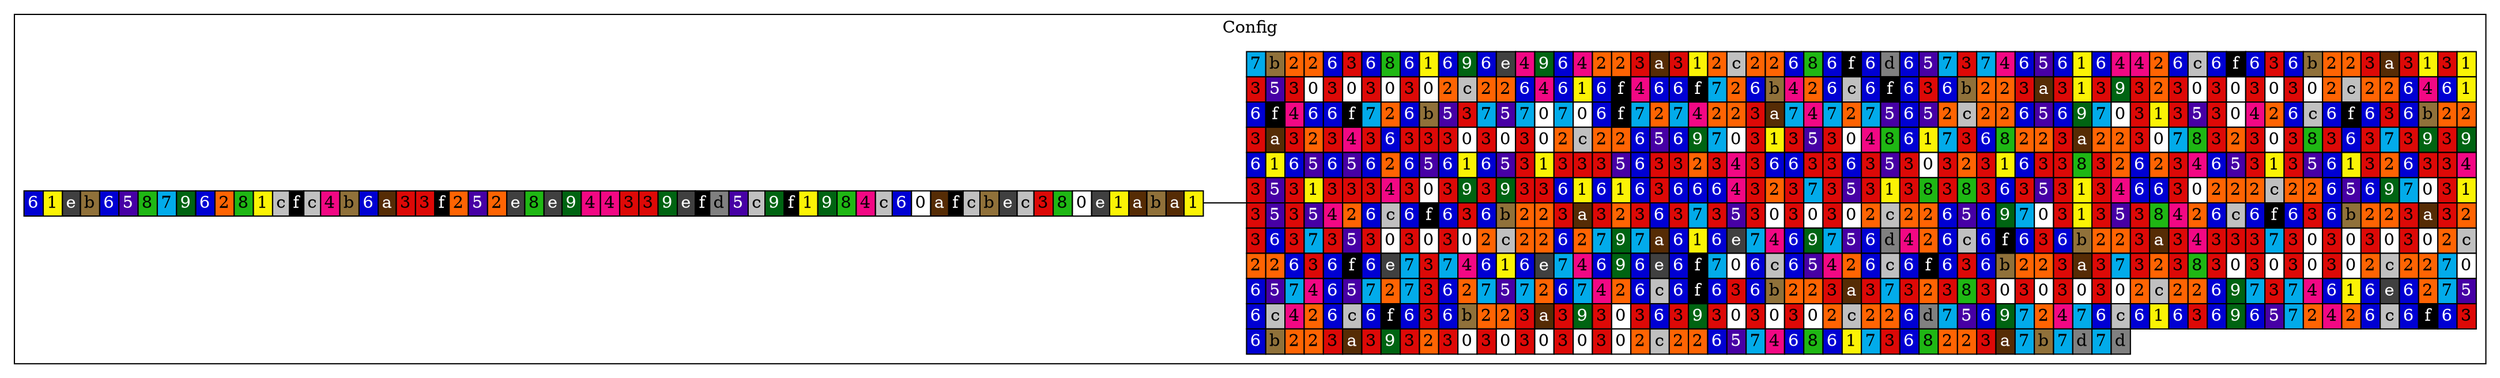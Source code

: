 digraph trie {
		rankdir=LR;
		node [shape=none margin=0 width=0 height=0]
		edge [dir = none headport=w tailport=e]
	subgraph cluster_0 {
			label = "Config";
			color = black;

	k_9 [label=<
	<table border="0" color="#000000" cellborder="1" cellspacing="0">
	<tr>		<td bgcolor="#0000D3"><font color="#FFFFFF">6</font></td>
				<td bgcolor="#FBF305"><font color="#000000">1</font></td>
				<td bgcolor="#404040"><font color="#FFFFFF">e</font></td>
				<td bgcolor="#90713A"><font color="#000000">b</font></td>
				<td bgcolor="#0000D3"><font color="#FFFFFF">6</font></td>
				<td bgcolor="#4700A5"><font color="#FFFFFF">5</font></td>
				<td bgcolor="#1FB714"><font color="#000000">8</font></td>
				<td bgcolor="#02ABEA"><font color="#000000">7</font></td>
				<td bgcolor="#006412"><font color="#FFFFFF">9</font></td>
				<td bgcolor="#0000D3"><font color="#FFFFFF">6</font></td>
				<td bgcolor="#FF6403"><font color="#000000">2</font></td>
				<td bgcolor="#1FB714"><font color="#000000">8</font></td>
				<td bgcolor="#FBF305"><font color="#000000">1</font></td>
				<td bgcolor="#C0C0C0"><font color="#000000">c</font></td>
				<td bgcolor="#000000"><font color="#FFFFFF">f</font></td>
				<td bgcolor="#C0C0C0"><font color="#000000">c</font></td>
				<td bgcolor="#F20884"><font color="#000000">4</font></td>
				<td bgcolor="#90713A"><font color="#000000">b</font></td>
				<td bgcolor="#0000D3"><font color="#FFFFFF">6</font></td>
				<td bgcolor="#562C05"><font color="#FFFFFF">a</font></td>
				<td bgcolor="#DD0907"><font color="#000000">3</font></td>
				<td bgcolor="#DD0907"><font color="#000000">3</font></td>
				<td bgcolor="#000000"><font color="#FFFFFF">f</font></td>
				<td bgcolor="#FF6403"><font color="#000000">2</font></td>
				<td bgcolor="#4700A5"><font color="#FFFFFF">5</font></td>
				<td bgcolor="#FF6403"><font color="#000000">2</font></td>
				<td bgcolor="#404040"><font color="#FFFFFF">e</font></td>
				<td bgcolor="#1FB714"><font color="#000000">8</font></td>
				<td bgcolor="#404040"><font color="#FFFFFF">e</font></td>
				<td bgcolor="#006412"><font color="#FFFFFF">9</font></td>
				<td bgcolor="#F20884"><font color="#000000">4</font></td>
				<td bgcolor="#F20884"><font color="#000000">4</font></td>
				<td bgcolor="#DD0907"><font color="#000000">3</font></td>
				<td bgcolor="#DD0907"><font color="#000000">3</font></td>
				<td bgcolor="#006412"><font color="#FFFFFF">9</font></td>
				<td bgcolor="#404040"><font color="#FFFFFF">e</font></td>
				<td bgcolor="#000000"><font color="#FFFFFF">f</font></td>
				<td bgcolor="#808080"><font color="#000000">d</font></td>
				<td bgcolor="#4700A5"><font color="#FFFFFF">5</font></td>
				<td bgcolor="#C0C0C0"><font color="#000000">c</font></td>
				<td bgcolor="#006412"><font color="#FFFFFF">9</font></td>
				<td bgcolor="#000000"><font color="#FFFFFF">f</font></td>
				<td bgcolor="#FBF305"><font color="#000000">1</font></td>
				<td bgcolor="#006412"><font color="#FFFFFF">9</font></td>
				<td bgcolor="#1FB714"><font color="#000000">8</font></td>
				<td bgcolor="#F20884"><font color="#000000">4</font></td>
				<td bgcolor="#C0C0C0"><font color="#000000">c</font></td>
				<td bgcolor="#0000D3"><font color="#FFFFFF">6</font></td>
				<td bgcolor="#FFFFFF"><font color="#000000">0</font></td>
				<td bgcolor="#562C05"><font color="#FFFFFF">a</font></td>
				<td bgcolor="#000000"><font color="#FFFFFF">f</font></td>
				<td bgcolor="#C0C0C0"><font color="#000000">c</font></td>
				<td bgcolor="#90713A"><font color="#000000">b</font></td>
				<td bgcolor="#404040"><font color="#FFFFFF">e</font></td>
				<td bgcolor="#C0C0C0"><font color="#000000">c</font></td>
				<td bgcolor="#DD0907"><font color="#000000">3</font></td>
				<td bgcolor="#1FB714"><font color="#000000">8</font></td>
				<td bgcolor="#FFFFFF"><font color="#000000">0</font></td>
				<td bgcolor="#404040"><font color="#FFFFFF">e</font></td>
				<td bgcolor="#FBF305"><font color="#000000">1</font></td>
				<td bgcolor="#562C05"><font color="#FFFFFF">a</font></td>
				<td bgcolor="#90713A"><font color="#000000">b</font></td>
				<td bgcolor="#562C05"><font color="#FFFFFF">a</font></td>
				<td bgcolor="#FBF305"><font color="#000000">1</font></td>
		
	</tr></table>
	>];
	
	v_9 [label=<
	<table border="0" color="#000000" cellborder="1" cellspacing="0">
			<tr>		<td bgcolor="#02ABEA"><font color="#000000">7</font></td>
						<td bgcolor="#90713A"><font color="#000000">b</font></td>
						<td bgcolor="#FF6403"><font color="#000000">2</font></td>
						<td bgcolor="#FF6403"><font color="#000000">2</font></td>
						<td bgcolor="#0000D3"><font color="#FFFFFF">6</font></td>
						<td bgcolor="#DD0907"><font color="#000000">3</font></td>
						<td bgcolor="#0000D3"><font color="#FFFFFF">6</font></td>
						<td bgcolor="#1FB714"><font color="#000000">8</font></td>
						<td bgcolor="#0000D3"><font color="#FFFFFF">6</font></td>
						<td bgcolor="#FBF305"><font color="#000000">1</font></td>
						<td bgcolor="#0000D3"><font color="#FFFFFF">6</font></td>
						<td bgcolor="#006412"><font color="#FFFFFF">9</font></td>
						<td bgcolor="#0000D3"><font color="#FFFFFF">6</font></td>
						<td bgcolor="#404040"><font color="#FFFFFF">e</font></td>
						<td bgcolor="#F20884"><font color="#000000">4</font></td>
						<td bgcolor="#006412"><font color="#FFFFFF">9</font></td>
						<td bgcolor="#0000D3"><font color="#FFFFFF">6</font></td>
						<td bgcolor="#F20884"><font color="#000000">4</font></td>
						<td bgcolor="#FF6403"><font color="#000000">2</font></td>
						<td bgcolor="#FF6403"><font color="#000000">2</font></td>
						<td bgcolor="#DD0907"><font color="#000000">3</font></td>
						<td bgcolor="#562C05"><font color="#FFFFFF">a</font></td>
						<td bgcolor="#DD0907"><font color="#000000">3</font></td>
						<td bgcolor="#FBF305"><font color="#000000">1</font></td>
						<td bgcolor="#FF6403"><font color="#000000">2</font></td>
						<td bgcolor="#C0C0C0"><font color="#000000">c</font></td>
						<td bgcolor="#FF6403"><font color="#000000">2</font></td>
						<td bgcolor="#FF6403"><font color="#000000">2</font></td>
						<td bgcolor="#0000D3"><font color="#FFFFFF">6</font></td>
						<td bgcolor="#1FB714"><font color="#000000">8</font></td>
						<td bgcolor="#0000D3"><font color="#FFFFFF">6</font></td>
						<td bgcolor="#000000"><font color="#FFFFFF">f</font></td>
						<td bgcolor="#0000D3"><font color="#FFFFFF">6</font></td>
						<td bgcolor="#808080"><font color="#000000">d</font></td>
						<td bgcolor="#0000D3"><font color="#FFFFFF">6</font></td>
						<td bgcolor="#4700A5"><font color="#FFFFFF">5</font></td>
						<td bgcolor="#02ABEA"><font color="#000000">7</font></td>
						<td bgcolor="#DD0907"><font color="#000000">3</font></td>
						<td bgcolor="#02ABEA"><font color="#000000">7</font></td>
						<td bgcolor="#F20884"><font color="#000000">4</font></td>
						<td bgcolor="#0000D3"><font color="#FFFFFF">6</font></td>
						<td bgcolor="#4700A5"><font color="#FFFFFF">5</font></td>
						<td bgcolor="#0000D3"><font color="#FFFFFF">6</font></td>
						<td bgcolor="#FBF305"><font color="#000000">1</font></td>
						<td bgcolor="#0000D3"><font color="#FFFFFF">6</font></td>
						<td bgcolor="#F20884"><font color="#000000">4</font></td>
						<td bgcolor="#F20884"><font color="#000000">4</font></td>
						<td bgcolor="#FF6403"><font color="#000000">2</font></td>
						<td bgcolor="#0000D3"><font color="#FFFFFF">6</font></td>
						<td bgcolor="#C0C0C0"><font color="#000000">c</font></td>
						<td bgcolor="#0000D3"><font color="#FFFFFF">6</font></td>
						<td bgcolor="#000000"><font color="#FFFFFF">f</font></td>
						<td bgcolor="#0000D3"><font color="#FFFFFF">6</font></td>
						<td bgcolor="#DD0907"><font color="#000000">3</font></td>
						<td bgcolor="#0000D3"><font color="#FFFFFF">6</font></td>
						<td bgcolor="#90713A"><font color="#000000">b</font></td>
						<td bgcolor="#FF6403"><font color="#000000">2</font></td>
						<td bgcolor="#FF6403"><font color="#000000">2</font></td>
						<td bgcolor="#DD0907"><font color="#000000">3</font></td>
						<td bgcolor="#562C05"><font color="#FFFFFF">a</font></td>
						<td bgcolor="#DD0907"><font color="#000000">3</font></td>
						<td bgcolor="#FBF305"><font color="#000000">1</font></td>
						<td bgcolor="#DD0907"><font color="#000000">3</font></td>
						<td bgcolor="#FBF305"><font color="#000000">1</font></td>
				</tr>
				<tr>		<td bgcolor="#DD0907"><font color="#000000">3</font></td>
						<td bgcolor="#4700A5"><font color="#FFFFFF">5</font></td>
						<td bgcolor="#DD0907"><font color="#000000">3</font></td>
						<td bgcolor="#FFFFFF"><font color="#000000">0</font></td>
						<td bgcolor="#DD0907"><font color="#000000">3</font></td>
						<td bgcolor="#FFFFFF"><font color="#000000">0</font></td>
						<td bgcolor="#DD0907"><font color="#000000">3</font></td>
						<td bgcolor="#FFFFFF"><font color="#000000">0</font></td>
						<td bgcolor="#DD0907"><font color="#000000">3</font></td>
						<td bgcolor="#FFFFFF"><font color="#000000">0</font></td>
						<td bgcolor="#FF6403"><font color="#000000">2</font></td>
						<td bgcolor="#C0C0C0"><font color="#000000">c</font></td>
						<td bgcolor="#FF6403"><font color="#000000">2</font></td>
						<td bgcolor="#FF6403"><font color="#000000">2</font></td>
						<td bgcolor="#0000D3"><font color="#FFFFFF">6</font></td>
						<td bgcolor="#F20884"><font color="#000000">4</font></td>
						<td bgcolor="#0000D3"><font color="#FFFFFF">6</font></td>
						<td bgcolor="#FBF305"><font color="#000000">1</font></td>
						<td bgcolor="#0000D3"><font color="#FFFFFF">6</font></td>
						<td bgcolor="#000000"><font color="#FFFFFF">f</font></td>
						<td bgcolor="#F20884"><font color="#000000">4</font></td>
						<td bgcolor="#0000D3"><font color="#FFFFFF">6</font></td>
						<td bgcolor="#0000D3"><font color="#FFFFFF">6</font></td>
						<td bgcolor="#000000"><font color="#FFFFFF">f</font></td>
						<td bgcolor="#02ABEA"><font color="#000000">7</font></td>
						<td bgcolor="#FF6403"><font color="#000000">2</font></td>
						<td bgcolor="#0000D3"><font color="#FFFFFF">6</font></td>
						<td bgcolor="#90713A"><font color="#000000">b</font></td>
						<td bgcolor="#F20884"><font color="#000000">4</font></td>
						<td bgcolor="#FF6403"><font color="#000000">2</font></td>
						<td bgcolor="#0000D3"><font color="#FFFFFF">6</font></td>
						<td bgcolor="#C0C0C0"><font color="#000000">c</font></td>
						<td bgcolor="#0000D3"><font color="#FFFFFF">6</font></td>
						<td bgcolor="#000000"><font color="#FFFFFF">f</font></td>
						<td bgcolor="#0000D3"><font color="#FFFFFF">6</font></td>
						<td bgcolor="#DD0907"><font color="#000000">3</font></td>
						<td bgcolor="#0000D3"><font color="#FFFFFF">6</font></td>
						<td bgcolor="#90713A"><font color="#000000">b</font></td>
						<td bgcolor="#FF6403"><font color="#000000">2</font></td>
						<td bgcolor="#FF6403"><font color="#000000">2</font></td>
						<td bgcolor="#DD0907"><font color="#000000">3</font></td>
						<td bgcolor="#562C05"><font color="#FFFFFF">a</font></td>
						<td bgcolor="#DD0907"><font color="#000000">3</font></td>
						<td bgcolor="#FBF305"><font color="#000000">1</font></td>
						<td bgcolor="#DD0907"><font color="#000000">3</font></td>
						<td bgcolor="#006412"><font color="#FFFFFF">9</font></td>
						<td bgcolor="#DD0907"><font color="#000000">3</font></td>
						<td bgcolor="#FF6403"><font color="#000000">2</font></td>
						<td bgcolor="#DD0907"><font color="#000000">3</font></td>
						<td bgcolor="#FFFFFF"><font color="#000000">0</font></td>
						<td bgcolor="#DD0907"><font color="#000000">3</font></td>
						<td bgcolor="#FFFFFF"><font color="#000000">0</font></td>
						<td bgcolor="#DD0907"><font color="#000000">3</font></td>
						<td bgcolor="#FFFFFF"><font color="#000000">0</font></td>
						<td bgcolor="#DD0907"><font color="#000000">3</font></td>
						<td bgcolor="#FFFFFF"><font color="#000000">0</font></td>
						<td bgcolor="#FF6403"><font color="#000000">2</font></td>
						<td bgcolor="#C0C0C0"><font color="#000000">c</font></td>
						<td bgcolor="#FF6403"><font color="#000000">2</font></td>
						<td bgcolor="#FF6403"><font color="#000000">2</font></td>
						<td bgcolor="#0000D3"><font color="#FFFFFF">6</font></td>
						<td bgcolor="#F20884"><font color="#000000">4</font></td>
						<td bgcolor="#0000D3"><font color="#FFFFFF">6</font></td>
						<td bgcolor="#FBF305"><font color="#000000">1</font></td>
				</tr>
				<tr>		<td bgcolor="#0000D3"><font color="#FFFFFF">6</font></td>
						<td bgcolor="#000000"><font color="#FFFFFF">f</font></td>
						<td bgcolor="#F20884"><font color="#000000">4</font></td>
						<td bgcolor="#0000D3"><font color="#FFFFFF">6</font></td>
						<td bgcolor="#0000D3"><font color="#FFFFFF">6</font></td>
						<td bgcolor="#000000"><font color="#FFFFFF">f</font></td>
						<td bgcolor="#02ABEA"><font color="#000000">7</font></td>
						<td bgcolor="#FF6403"><font color="#000000">2</font></td>
						<td bgcolor="#0000D3"><font color="#FFFFFF">6</font></td>
						<td bgcolor="#90713A"><font color="#000000">b</font></td>
						<td bgcolor="#4700A5"><font color="#FFFFFF">5</font></td>
						<td bgcolor="#DD0907"><font color="#000000">3</font></td>
						<td bgcolor="#02ABEA"><font color="#000000">7</font></td>
						<td bgcolor="#4700A5"><font color="#FFFFFF">5</font></td>
						<td bgcolor="#02ABEA"><font color="#000000">7</font></td>
						<td bgcolor="#FFFFFF"><font color="#000000">0</font></td>
						<td bgcolor="#02ABEA"><font color="#000000">7</font></td>
						<td bgcolor="#FFFFFF"><font color="#000000">0</font></td>
						<td bgcolor="#0000D3"><font color="#FFFFFF">6</font></td>
						<td bgcolor="#000000"><font color="#FFFFFF">f</font></td>
						<td bgcolor="#02ABEA"><font color="#000000">7</font></td>
						<td bgcolor="#FF6403"><font color="#000000">2</font></td>
						<td bgcolor="#02ABEA"><font color="#000000">7</font></td>
						<td bgcolor="#F20884"><font color="#000000">4</font></td>
						<td bgcolor="#FF6403"><font color="#000000">2</font></td>
						<td bgcolor="#FF6403"><font color="#000000">2</font></td>
						<td bgcolor="#DD0907"><font color="#000000">3</font></td>
						<td bgcolor="#562C05"><font color="#FFFFFF">a</font></td>
						<td bgcolor="#02ABEA"><font color="#000000">7</font></td>
						<td bgcolor="#F20884"><font color="#000000">4</font></td>
						<td bgcolor="#02ABEA"><font color="#000000">7</font></td>
						<td bgcolor="#FF6403"><font color="#000000">2</font></td>
						<td bgcolor="#02ABEA"><font color="#000000">7</font></td>
						<td bgcolor="#4700A5"><font color="#FFFFFF">5</font></td>
						<td bgcolor="#0000D3"><font color="#FFFFFF">6</font></td>
						<td bgcolor="#4700A5"><font color="#FFFFFF">5</font></td>
						<td bgcolor="#FF6403"><font color="#000000">2</font></td>
						<td bgcolor="#C0C0C0"><font color="#000000">c</font></td>
						<td bgcolor="#FF6403"><font color="#000000">2</font></td>
						<td bgcolor="#FF6403"><font color="#000000">2</font></td>
						<td bgcolor="#0000D3"><font color="#FFFFFF">6</font></td>
						<td bgcolor="#4700A5"><font color="#FFFFFF">5</font></td>
						<td bgcolor="#0000D3"><font color="#FFFFFF">6</font></td>
						<td bgcolor="#006412"><font color="#FFFFFF">9</font></td>
						<td bgcolor="#02ABEA"><font color="#000000">7</font></td>
						<td bgcolor="#FFFFFF"><font color="#000000">0</font></td>
						<td bgcolor="#DD0907"><font color="#000000">3</font></td>
						<td bgcolor="#FBF305"><font color="#000000">1</font></td>
						<td bgcolor="#DD0907"><font color="#000000">3</font></td>
						<td bgcolor="#4700A5"><font color="#FFFFFF">5</font></td>
						<td bgcolor="#DD0907"><font color="#000000">3</font></td>
						<td bgcolor="#FFFFFF"><font color="#000000">0</font></td>
						<td bgcolor="#F20884"><font color="#000000">4</font></td>
						<td bgcolor="#FF6403"><font color="#000000">2</font></td>
						<td bgcolor="#0000D3"><font color="#FFFFFF">6</font></td>
						<td bgcolor="#C0C0C0"><font color="#000000">c</font></td>
						<td bgcolor="#0000D3"><font color="#FFFFFF">6</font></td>
						<td bgcolor="#000000"><font color="#FFFFFF">f</font></td>
						<td bgcolor="#0000D3"><font color="#FFFFFF">6</font></td>
						<td bgcolor="#DD0907"><font color="#000000">3</font></td>
						<td bgcolor="#0000D3"><font color="#FFFFFF">6</font></td>
						<td bgcolor="#90713A"><font color="#000000">b</font></td>
						<td bgcolor="#FF6403"><font color="#000000">2</font></td>
						<td bgcolor="#FF6403"><font color="#000000">2</font></td>
				</tr>
				<tr>		<td bgcolor="#DD0907"><font color="#000000">3</font></td>
						<td bgcolor="#562C05"><font color="#FFFFFF">a</font></td>
						<td bgcolor="#DD0907"><font color="#000000">3</font></td>
						<td bgcolor="#FF6403"><font color="#000000">2</font></td>
						<td bgcolor="#DD0907"><font color="#000000">3</font></td>
						<td bgcolor="#F20884"><font color="#000000">4</font></td>
						<td bgcolor="#DD0907"><font color="#000000">3</font></td>
						<td bgcolor="#0000D3"><font color="#FFFFFF">6</font></td>
						<td bgcolor="#DD0907"><font color="#000000">3</font></td>
						<td bgcolor="#DD0907"><font color="#000000">3</font></td>
						<td bgcolor="#DD0907"><font color="#000000">3</font></td>
						<td bgcolor="#FFFFFF"><font color="#000000">0</font></td>
						<td bgcolor="#DD0907"><font color="#000000">3</font></td>
						<td bgcolor="#FFFFFF"><font color="#000000">0</font></td>
						<td bgcolor="#DD0907"><font color="#000000">3</font></td>
						<td bgcolor="#FFFFFF"><font color="#000000">0</font></td>
						<td bgcolor="#FF6403"><font color="#000000">2</font></td>
						<td bgcolor="#C0C0C0"><font color="#000000">c</font></td>
						<td bgcolor="#FF6403"><font color="#000000">2</font></td>
						<td bgcolor="#FF6403"><font color="#000000">2</font></td>
						<td bgcolor="#0000D3"><font color="#FFFFFF">6</font></td>
						<td bgcolor="#4700A5"><font color="#FFFFFF">5</font></td>
						<td bgcolor="#0000D3"><font color="#FFFFFF">6</font></td>
						<td bgcolor="#006412"><font color="#FFFFFF">9</font></td>
						<td bgcolor="#02ABEA"><font color="#000000">7</font></td>
						<td bgcolor="#FFFFFF"><font color="#000000">0</font></td>
						<td bgcolor="#DD0907"><font color="#000000">3</font></td>
						<td bgcolor="#FBF305"><font color="#000000">1</font></td>
						<td bgcolor="#DD0907"><font color="#000000">3</font></td>
						<td bgcolor="#4700A5"><font color="#FFFFFF">5</font></td>
						<td bgcolor="#DD0907"><font color="#000000">3</font></td>
						<td bgcolor="#FFFFFF"><font color="#000000">0</font></td>
						<td bgcolor="#F20884"><font color="#000000">4</font></td>
						<td bgcolor="#1FB714"><font color="#000000">8</font></td>
						<td bgcolor="#0000D3"><font color="#FFFFFF">6</font></td>
						<td bgcolor="#FBF305"><font color="#000000">1</font></td>
						<td bgcolor="#02ABEA"><font color="#000000">7</font></td>
						<td bgcolor="#DD0907"><font color="#000000">3</font></td>
						<td bgcolor="#0000D3"><font color="#FFFFFF">6</font></td>
						<td bgcolor="#1FB714"><font color="#000000">8</font></td>
						<td bgcolor="#FF6403"><font color="#000000">2</font></td>
						<td bgcolor="#FF6403"><font color="#000000">2</font></td>
						<td bgcolor="#DD0907"><font color="#000000">3</font></td>
						<td bgcolor="#562C05"><font color="#FFFFFF">a</font></td>
						<td bgcolor="#FF6403"><font color="#000000">2</font></td>
						<td bgcolor="#FF6403"><font color="#000000">2</font></td>
						<td bgcolor="#DD0907"><font color="#000000">3</font></td>
						<td bgcolor="#FFFFFF"><font color="#000000">0</font></td>
						<td bgcolor="#02ABEA"><font color="#000000">7</font></td>
						<td bgcolor="#1FB714"><font color="#000000">8</font></td>
						<td bgcolor="#DD0907"><font color="#000000">3</font></td>
						<td bgcolor="#FF6403"><font color="#000000">2</font></td>
						<td bgcolor="#DD0907"><font color="#000000">3</font></td>
						<td bgcolor="#FFFFFF"><font color="#000000">0</font></td>
						<td bgcolor="#DD0907"><font color="#000000">3</font></td>
						<td bgcolor="#1FB714"><font color="#000000">8</font></td>
						<td bgcolor="#DD0907"><font color="#000000">3</font></td>
						<td bgcolor="#0000D3"><font color="#FFFFFF">6</font></td>
						<td bgcolor="#DD0907"><font color="#000000">3</font></td>
						<td bgcolor="#02ABEA"><font color="#000000">7</font></td>
						<td bgcolor="#DD0907"><font color="#000000">3</font></td>
						<td bgcolor="#006412"><font color="#FFFFFF">9</font></td>
						<td bgcolor="#DD0907"><font color="#000000">3</font></td>
						<td bgcolor="#006412"><font color="#FFFFFF">9</font></td>
				</tr>
				<tr>		<td bgcolor="#0000D3"><font color="#FFFFFF">6</font></td>
						<td bgcolor="#FBF305"><font color="#000000">1</font></td>
						<td bgcolor="#0000D3"><font color="#FFFFFF">6</font></td>
						<td bgcolor="#4700A5"><font color="#FFFFFF">5</font></td>
						<td bgcolor="#0000D3"><font color="#FFFFFF">6</font></td>
						<td bgcolor="#4700A5"><font color="#FFFFFF">5</font></td>
						<td bgcolor="#0000D3"><font color="#FFFFFF">6</font></td>
						<td bgcolor="#FF6403"><font color="#000000">2</font></td>
						<td bgcolor="#0000D3"><font color="#FFFFFF">6</font></td>
						<td bgcolor="#4700A5"><font color="#FFFFFF">5</font></td>
						<td bgcolor="#0000D3"><font color="#FFFFFF">6</font></td>
						<td bgcolor="#FBF305"><font color="#000000">1</font></td>
						<td bgcolor="#0000D3"><font color="#FFFFFF">6</font></td>
						<td bgcolor="#4700A5"><font color="#FFFFFF">5</font></td>
						<td bgcolor="#DD0907"><font color="#000000">3</font></td>
						<td bgcolor="#FBF305"><font color="#000000">1</font></td>
						<td bgcolor="#DD0907"><font color="#000000">3</font></td>
						<td bgcolor="#DD0907"><font color="#000000">3</font></td>
						<td bgcolor="#DD0907"><font color="#000000">3</font></td>
						<td bgcolor="#4700A5"><font color="#FFFFFF">5</font></td>
						<td bgcolor="#0000D3"><font color="#FFFFFF">6</font></td>
						<td bgcolor="#DD0907"><font color="#000000">3</font></td>
						<td bgcolor="#DD0907"><font color="#000000">3</font></td>
						<td bgcolor="#FF6403"><font color="#000000">2</font></td>
						<td bgcolor="#DD0907"><font color="#000000">3</font></td>
						<td bgcolor="#F20884"><font color="#000000">4</font></td>
						<td bgcolor="#DD0907"><font color="#000000">3</font></td>
						<td bgcolor="#0000D3"><font color="#FFFFFF">6</font></td>
						<td bgcolor="#0000D3"><font color="#FFFFFF">6</font></td>
						<td bgcolor="#DD0907"><font color="#000000">3</font></td>
						<td bgcolor="#DD0907"><font color="#000000">3</font></td>
						<td bgcolor="#0000D3"><font color="#FFFFFF">6</font></td>
						<td bgcolor="#DD0907"><font color="#000000">3</font></td>
						<td bgcolor="#4700A5"><font color="#FFFFFF">5</font></td>
						<td bgcolor="#DD0907"><font color="#000000">3</font></td>
						<td bgcolor="#FFFFFF"><font color="#000000">0</font></td>
						<td bgcolor="#DD0907"><font color="#000000">3</font></td>
						<td bgcolor="#FF6403"><font color="#000000">2</font></td>
						<td bgcolor="#DD0907"><font color="#000000">3</font></td>
						<td bgcolor="#FBF305"><font color="#000000">1</font></td>
						<td bgcolor="#0000D3"><font color="#FFFFFF">6</font></td>
						<td bgcolor="#DD0907"><font color="#000000">3</font></td>
						<td bgcolor="#DD0907"><font color="#000000">3</font></td>
						<td bgcolor="#1FB714"><font color="#000000">8</font></td>
						<td bgcolor="#DD0907"><font color="#000000">3</font></td>
						<td bgcolor="#FF6403"><font color="#000000">2</font></td>
						<td bgcolor="#0000D3"><font color="#FFFFFF">6</font></td>
						<td bgcolor="#FF6403"><font color="#000000">2</font></td>
						<td bgcolor="#DD0907"><font color="#000000">3</font></td>
						<td bgcolor="#F20884"><font color="#000000">4</font></td>
						<td bgcolor="#0000D3"><font color="#FFFFFF">6</font></td>
						<td bgcolor="#4700A5"><font color="#FFFFFF">5</font></td>
						<td bgcolor="#DD0907"><font color="#000000">3</font></td>
						<td bgcolor="#FBF305"><font color="#000000">1</font></td>
						<td bgcolor="#DD0907"><font color="#000000">3</font></td>
						<td bgcolor="#4700A5"><font color="#FFFFFF">5</font></td>
						<td bgcolor="#0000D3"><font color="#FFFFFF">6</font></td>
						<td bgcolor="#FBF305"><font color="#000000">1</font></td>
						<td bgcolor="#DD0907"><font color="#000000">3</font></td>
						<td bgcolor="#FF6403"><font color="#000000">2</font></td>
						<td bgcolor="#0000D3"><font color="#FFFFFF">6</font></td>
						<td bgcolor="#DD0907"><font color="#000000">3</font></td>
						<td bgcolor="#DD0907"><font color="#000000">3</font></td>
						<td bgcolor="#F20884"><font color="#000000">4</font></td>
				</tr>
				<tr>		<td bgcolor="#DD0907"><font color="#000000">3</font></td>
						<td bgcolor="#4700A5"><font color="#FFFFFF">5</font></td>
						<td bgcolor="#DD0907"><font color="#000000">3</font></td>
						<td bgcolor="#FBF305"><font color="#000000">1</font></td>
						<td bgcolor="#DD0907"><font color="#000000">3</font></td>
						<td bgcolor="#DD0907"><font color="#000000">3</font></td>
						<td bgcolor="#DD0907"><font color="#000000">3</font></td>
						<td bgcolor="#F20884"><font color="#000000">4</font></td>
						<td bgcolor="#DD0907"><font color="#000000">3</font></td>
						<td bgcolor="#FFFFFF"><font color="#000000">0</font></td>
						<td bgcolor="#DD0907"><font color="#000000">3</font></td>
						<td bgcolor="#006412"><font color="#FFFFFF">9</font></td>
						<td bgcolor="#DD0907"><font color="#000000">3</font></td>
						<td bgcolor="#006412"><font color="#FFFFFF">9</font></td>
						<td bgcolor="#DD0907"><font color="#000000">3</font></td>
						<td bgcolor="#DD0907"><font color="#000000">3</font></td>
						<td bgcolor="#0000D3"><font color="#FFFFFF">6</font></td>
						<td bgcolor="#FBF305"><font color="#000000">1</font></td>
						<td bgcolor="#0000D3"><font color="#FFFFFF">6</font></td>
						<td bgcolor="#FBF305"><font color="#000000">1</font></td>
						<td bgcolor="#0000D3"><font color="#FFFFFF">6</font></td>
						<td bgcolor="#DD0907"><font color="#000000">3</font></td>
						<td bgcolor="#0000D3"><font color="#FFFFFF">6</font></td>
						<td bgcolor="#0000D3"><font color="#FFFFFF">6</font></td>
						<td bgcolor="#0000D3"><font color="#FFFFFF">6</font></td>
						<td bgcolor="#F20884"><font color="#000000">4</font></td>
						<td bgcolor="#DD0907"><font color="#000000">3</font></td>
						<td bgcolor="#FF6403"><font color="#000000">2</font></td>
						<td bgcolor="#DD0907"><font color="#000000">3</font></td>
						<td bgcolor="#02ABEA"><font color="#000000">7</font></td>
						<td bgcolor="#DD0907"><font color="#000000">3</font></td>
						<td bgcolor="#4700A5"><font color="#FFFFFF">5</font></td>
						<td bgcolor="#DD0907"><font color="#000000">3</font></td>
						<td bgcolor="#FBF305"><font color="#000000">1</font></td>
						<td bgcolor="#DD0907"><font color="#000000">3</font></td>
						<td bgcolor="#1FB714"><font color="#000000">8</font></td>
						<td bgcolor="#DD0907"><font color="#000000">3</font></td>
						<td bgcolor="#1FB714"><font color="#000000">8</font></td>
						<td bgcolor="#DD0907"><font color="#000000">3</font></td>
						<td bgcolor="#0000D3"><font color="#FFFFFF">6</font></td>
						<td bgcolor="#DD0907"><font color="#000000">3</font></td>
						<td bgcolor="#4700A5"><font color="#FFFFFF">5</font></td>
						<td bgcolor="#DD0907"><font color="#000000">3</font></td>
						<td bgcolor="#FBF305"><font color="#000000">1</font></td>
						<td bgcolor="#DD0907"><font color="#000000">3</font></td>
						<td bgcolor="#F20884"><font color="#000000">4</font></td>
						<td bgcolor="#0000D3"><font color="#FFFFFF">6</font></td>
						<td bgcolor="#0000D3"><font color="#FFFFFF">6</font></td>
						<td bgcolor="#DD0907"><font color="#000000">3</font></td>
						<td bgcolor="#FFFFFF"><font color="#000000">0</font></td>
						<td bgcolor="#FF6403"><font color="#000000">2</font></td>
						<td bgcolor="#FF6403"><font color="#000000">2</font></td>
						<td bgcolor="#FF6403"><font color="#000000">2</font></td>
						<td bgcolor="#C0C0C0"><font color="#000000">c</font></td>
						<td bgcolor="#FF6403"><font color="#000000">2</font></td>
						<td bgcolor="#FF6403"><font color="#000000">2</font></td>
						<td bgcolor="#0000D3"><font color="#FFFFFF">6</font></td>
						<td bgcolor="#4700A5"><font color="#FFFFFF">5</font></td>
						<td bgcolor="#0000D3"><font color="#FFFFFF">6</font></td>
						<td bgcolor="#006412"><font color="#FFFFFF">9</font></td>
						<td bgcolor="#02ABEA"><font color="#000000">7</font></td>
						<td bgcolor="#FFFFFF"><font color="#000000">0</font></td>
						<td bgcolor="#DD0907"><font color="#000000">3</font></td>
						<td bgcolor="#FBF305"><font color="#000000">1</font></td>
				</tr>
				<tr>		<td bgcolor="#DD0907"><font color="#000000">3</font></td>
						<td bgcolor="#4700A5"><font color="#FFFFFF">5</font></td>
						<td bgcolor="#DD0907"><font color="#000000">3</font></td>
						<td bgcolor="#4700A5"><font color="#FFFFFF">5</font></td>
						<td bgcolor="#F20884"><font color="#000000">4</font></td>
						<td bgcolor="#FF6403"><font color="#000000">2</font></td>
						<td bgcolor="#0000D3"><font color="#FFFFFF">6</font></td>
						<td bgcolor="#C0C0C0"><font color="#000000">c</font></td>
						<td bgcolor="#0000D3"><font color="#FFFFFF">6</font></td>
						<td bgcolor="#000000"><font color="#FFFFFF">f</font></td>
						<td bgcolor="#0000D3"><font color="#FFFFFF">6</font></td>
						<td bgcolor="#DD0907"><font color="#000000">3</font></td>
						<td bgcolor="#0000D3"><font color="#FFFFFF">6</font></td>
						<td bgcolor="#90713A"><font color="#000000">b</font></td>
						<td bgcolor="#FF6403"><font color="#000000">2</font></td>
						<td bgcolor="#FF6403"><font color="#000000">2</font></td>
						<td bgcolor="#DD0907"><font color="#000000">3</font></td>
						<td bgcolor="#562C05"><font color="#FFFFFF">a</font></td>
						<td bgcolor="#DD0907"><font color="#000000">3</font></td>
						<td bgcolor="#FF6403"><font color="#000000">2</font></td>
						<td bgcolor="#DD0907"><font color="#000000">3</font></td>
						<td bgcolor="#0000D3"><font color="#FFFFFF">6</font></td>
						<td bgcolor="#DD0907"><font color="#000000">3</font></td>
						<td bgcolor="#02ABEA"><font color="#000000">7</font></td>
						<td bgcolor="#DD0907"><font color="#000000">3</font></td>
						<td bgcolor="#4700A5"><font color="#FFFFFF">5</font></td>
						<td bgcolor="#DD0907"><font color="#000000">3</font></td>
						<td bgcolor="#FFFFFF"><font color="#000000">0</font></td>
						<td bgcolor="#DD0907"><font color="#000000">3</font></td>
						<td bgcolor="#FFFFFF"><font color="#000000">0</font></td>
						<td bgcolor="#DD0907"><font color="#000000">3</font></td>
						<td bgcolor="#FFFFFF"><font color="#000000">0</font></td>
						<td bgcolor="#FF6403"><font color="#000000">2</font></td>
						<td bgcolor="#C0C0C0"><font color="#000000">c</font></td>
						<td bgcolor="#FF6403"><font color="#000000">2</font></td>
						<td bgcolor="#FF6403"><font color="#000000">2</font></td>
						<td bgcolor="#0000D3"><font color="#FFFFFF">6</font></td>
						<td bgcolor="#4700A5"><font color="#FFFFFF">5</font></td>
						<td bgcolor="#0000D3"><font color="#FFFFFF">6</font></td>
						<td bgcolor="#006412"><font color="#FFFFFF">9</font></td>
						<td bgcolor="#02ABEA"><font color="#000000">7</font></td>
						<td bgcolor="#FFFFFF"><font color="#000000">0</font></td>
						<td bgcolor="#DD0907"><font color="#000000">3</font></td>
						<td bgcolor="#FBF305"><font color="#000000">1</font></td>
						<td bgcolor="#DD0907"><font color="#000000">3</font></td>
						<td bgcolor="#4700A5"><font color="#FFFFFF">5</font></td>
						<td bgcolor="#DD0907"><font color="#000000">3</font></td>
						<td bgcolor="#1FB714"><font color="#000000">8</font></td>
						<td bgcolor="#F20884"><font color="#000000">4</font></td>
						<td bgcolor="#FF6403"><font color="#000000">2</font></td>
						<td bgcolor="#0000D3"><font color="#FFFFFF">6</font></td>
						<td bgcolor="#C0C0C0"><font color="#000000">c</font></td>
						<td bgcolor="#0000D3"><font color="#FFFFFF">6</font></td>
						<td bgcolor="#000000"><font color="#FFFFFF">f</font></td>
						<td bgcolor="#0000D3"><font color="#FFFFFF">6</font></td>
						<td bgcolor="#DD0907"><font color="#000000">3</font></td>
						<td bgcolor="#0000D3"><font color="#FFFFFF">6</font></td>
						<td bgcolor="#90713A"><font color="#000000">b</font></td>
						<td bgcolor="#FF6403"><font color="#000000">2</font></td>
						<td bgcolor="#FF6403"><font color="#000000">2</font></td>
						<td bgcolor="#DD0907"><font color="#000000">3</font></td>
						<td bgcolor="#562C05"><font color="#FFFFFF">a</font></td>
						<td bgcolor="#DD0907"><font color="#000000">3</font></td>
						<td bgcolor="#FF6403"><font color="#000000">2</font></td>
				</tr>
				<tr>		<td bgcolor="#DD0907"><font color="#000000">3</font></td>
						<td bgcolor="#0000D3"><font color="#FFFFFF">6</font></td>
						<td bgcolor="#DD0907"><font color="#000000">3</font></td>
						<td bgcolor="#02ABEA"><font color="#000000">7</font></td>
						<td bgcolor="#DD0907"><font color="#000000">3</font></td>
						<td bgcolor="#4700A5"><font color="#FFFFFF">5</font></td>
						<td bgcolor="#DD0907"><font color="#000000">3</font></td>
						<td bgcolor="#FFFFFF"><font color="#000000">0</font></td>
						<td bgcolor="#DD0907"><font color="#000000">3</font></td>
						<td bgcolor="#FFFFFF"><font color="#000000">0</font></td>
						<td bgcolor="#DD0907"><font color="#000000">3</font></td>
						<td bgcolor="#FFFFFF"><font color="#000000">0</font></td>
						<td bgcolor="#FF6403"><font color="#000000">2</font></td>
						<td bgcolor="#C0C0C0"><font color="#000000">c</font></td>
						<td bgcolor="#FF6403"><font color="#000000">2</font></td>
						<td bgcolor="#FF6403"><font color="#000000">2</font></td>
						<td bgcolor="#0000D3"><font color="#FFFFFF">6</font></td>
						<td bgcolor="#FF6403"><font color="#000000">2</font></td>
						<td bgcolor="#02ABEA"><font color="#000000">7</font></td>
						<td bgcolor="#006412"><font color="#FFFFFF">9</font></td>
						<td bgcolor="#02ABEA"><font color="#000000">7</font></td>
						<td bgcolor="#562C05"><font color="#FFFFFF">a</font></td>
						<td bgcolor="#0000D3"><font color="#FFFFFF">6</font></td>
						<td bgcolor="#FBF305"><font color="#000000">1</font></td>
						<td bgcolor="#0000D3"><font color="#FFFFFF">6</font></td>
						<td bgcolor="#404040"><font color="#FFFFFF">e</font></td>
						<td bgcolor="#02ABEA"><font color="#000000">7</font></td>
						<td bgcolor="#F20884"><font color="#000000">4</font></td>
						<td bgcolor="#0000D3"><font color="#FFFFFF">6</font></td>
						<td bgcolor="#006412"><font color="#FFFFFF">9</font></td>
						<td bgcolor="#02ABEA"><font color="#000000">7</font></td>
						<td bgcolor="#4700A5"><font color="#FFFFFF">5</font></td>
						<td bgcolor="#0000D3"><font color="#FFFFFF">6</font></td>
						<td bgcolor="#808080"><font color="#000000">d</font></td>
						<td bgcolor="#F20884"><font color="#000000">4</font></td>
						<td bgcolor="#FF6403"><font color="#000000">2</font></td>
						<td bgcolor="#0000D3"><font color="#FFFFFF">6</font></td>
						<td bgcolor="#C0C0C0"><font color="#000000">c</font></td>
						<td bgcolor="#0000D3"><font color="#FFFFFF">6</font></td>
						<td bgcolor="#000000"><font color="#FFFFFF">f</font></td>
						<td bgcolor="#0000D3"><font color="#FFFFFF">6</font></td>
						<td bgcolor="#DD0907"><font color="#000000">3</font></td>
						<td bgcolor="#0000D3"><font color="#FFFFFF">6</font></td>
						<td bgcolor="#90713A"><font color="#000000">b</font></td>
						<td bgcolor="#FF6403"><font color="#000000">2</font></td>
						<td bgcolor="#FF6403"><font color="#000000">2</font></td>
						<td bgcolor="#DD0907"><font color="#000000">3</font></td>
						<td bgcolor="#562C05"><font color="#FFFFFF">a</font></td>
						<td bgcolor="#DD0907"><font color="#000000">3</font></td>
						<td bgcolor="#F20884"><font color="#000000">4</font></td>
						<td bgcolor="#DD0907"><font color="#000000">3</font></td>
						<td bgcolor="#DD0907"><font color="#000000">3</font></td>
						<td bgcolor="#DD0907"><font color="#000000">3</font></td>
						<td bgcolor="#02ABEA"><font color="#000000">7</font></td>
						<td bgcolor="#DD0907"><font color="#000000">3</font></td>
						<td bgcolor="#FFFFFF"><font color="#000000">0</font></td>
						<td bgcolor="#DD0907"><font color="#000000">3</font></td>
						<td bgcolor="#FFFFFF"><font color="#000000">0</font></td>
						<td bgcolor="#DD0907"><font color="#000000">3</font></td>
						<td bgcolor="#FFFFFF"><font color="#000000">0</font></td>
						<td bgcolor="#DD0907"><font color="#000000">3</font></td>
						<td bgcolor="#FFFFFF"><font color="#000000">0</font></td>
						<td bgcolor="#FF6403"><font color="#000000">2</font></td>
						<td bgcolor="#C0C0C0"><font color="#000000">c</font></td>
				</tr>
				<tr>		<td bgcolor="#FF6403"><font color="#000000">2</font></td>
						<td bgcolor="#FF6403"><font color="#000000">2</font></td>
						<td bgcolor="#0000D3"><font color="#FFFFFF">6</font></td>
						<td bgcolor="#DD0907"><font color="#000000">3</font></td>
						<td bgcolor="#0000D3"><font color="#FFFFFF">6</font></td>
						<td bgcolor="#000000"><font color="#FFFFFF">f</font></td>
						<td bgcolor="#0000D3"><font color="#FFFFFF">6</font></td>
						<td bgcolor="#404040"><font color="#FFFFFF">e</font></td>
						<td bgcolor="#02ABEA"><font color="#000000">7</font></td>
						<td bgcolor="#DD0907"><font color="#000000">3</font></td>
						<td bgcolor="#02ABEA"><font color="#000000">7</font></td>
						<td bgcolor="#F20884"><font color="#000000">4</font></td>
						<td bgcolor="#0000D3"><font color="#FFFFFF">6</font></td>
						<td bgcolor="#FBF305"><font color="#000000">1</font></td>
						<td bgcolor="#0000D3"><font color="#FFFFFF">6</font></td>
						<td bgcolor="#404040"><font color="#FFFFFF">e</font></td>
						<td bgcolor="#02ABEA"><font color="#000000">7</font></td>
						<td bgcolor="#F20884"><font color="#000000">4</font></td>
						<td bgcolor="#0000D3"><font color="#FFFFFF">6</font></td>
						<td bgcolor="#006412"><font color="#FFFFFF">9</font></td>
						<td bgcolor="#0000D3"><font color="#FFFFFF">6</font></td>
						<td bgcolor="#404040"><font color="#FFFFFF">e</font></td>
						<td bgcolor="#0000D3"><font color="#FFFFFF">6</font></td>
						<td bgcolor="#000000"><font color="#FFFFFF">f</font></td>
						<td bgcolor="#02ABEA"><font color="#000000">7</font></td>
						<td bgcolor="#FFFFFF"><font color="#000000">0</font></td>
						<td bgcolor="#0000D3"><font color="#FFFFFF">6</font></td>
						<td bgcolor="#C0C0C0"><font color="#000000">c</font></td>
						<td bgcolor="#0000D3"><font color="#FFFFFF">6</font></td>
						<td bgcolor="#4700A5"><font color="#FFFFFF">5</font></td>
						<td bgcolor="#F20884"><font color="#000000">4</font></td>
						<td bgcolor="#FF6403"><font color="#000000">2</font></td>
						<td bgcolor="#0000D3"><font color="#FFFFFF">6</font></td>
						<td bgcolor="#C0C0C0"><font color="#000000">c</font></td>
						<td bgcolor="#0000D3"><font color="#FFFFFF">6</font></td>
						<td bgcolor="#000000"><font color="#FFFFFF">f</font></td>
						<td bgcolor="#0000D3"><font color="#FFFFFF">6</font></td>
						<td bgcolor="#DD0907"><font color="#000000">3</font></td>
						<td bgcolor="#0000D3"><font color="#FFFFFF">6</font></td>
						<td bgcolor="#90713A"><font color="#000000">b</font></td>
						<td bgcolor="#FF6403"><font color="#000000">2</font></td>
						<td bgcolor="#FF6403"><font color="#000000">2</font></td>
						<td bgcolor="#DD0907"><font color="#000000">3</font></td>
						<td bgcolor="#562C05"><font color="#FFFFFF">a</font></td>
						<td bgcolor="#DD0907"><font color="#000000">3</font></td>
						<td bgcolor="#02ABEA"><font color="#000000">7</font></td>
						<td bgcolor="#DD0907"><font color="#000000">3</font></td>
						<td bgcolor="#FF6403"><font color="#000000">2</font></td>
						<td bgcolor="#DD0907"><font color="#000000">3</font></td>
						<td bgcolor="#1FB714"><font color="#000000">8</font></td>
						<td bgcolor="#DD0907"><font color="#000000">3</font></td>
						<td bgcolor="#FFFFFF"><font color="#000000">0</font></td>
						<td bgcolor="#DD0907"><font color="#000000">3</font></td>
						<td bgcolor="#FFFFFF"><font color="#000000">0</font></td>
						<td bgcolor="#DD0907"><font color="#000000">3</font></td>
						<td bgcolor="#FFFFFF"><font color="#000000">0</font></td>
						<td bgcolor="#DD0907"><font color="#000000">3</font></td>
						<td bgcolor="#FFFFFF"><font color="#000000">0</font></td>
						<td bgcolor="#FF6403"><font color="#000000">2</font></td>
						<td bgcolor="#C0C0C0"><font color="#000000">c</font></td>
						<td bgcolor="#FF6403"><font color="#000000">2</font></td>
						<td bgcolor="#FF6403"><font color="#000000">2</font></td>
						<td bgcolor="#02ABEA"><font color="#000000">7</font></td>
						<td bgcolor="#FFFFFF"><font color="#000000">0</font></td>
				</tr>
				<tr>		<td bgcolor="#0000D3"><font color="#FFFFFF">6</font></td>
						<td bgcolor="#4700A5"><font color="#FFFFFF">5</font></td>
						<td bgcolor="#02ABEA"><font color="#000000">7</font></td>
						<td bgcolor="#F20884"><font color="#000000">4</font></td>
						<td bgcolor="#0000D3"><font color="#FFFFFF">6</font></td>
						<td bgcolor="#4700A5"><font color="#FFFFFF">5</font></td>
						<td bgcolor="#02ABEA"><font color="#000000">7</font></td>
						<td bgcolor="#FF6403"><font color="#000000">2</font></td>
						<td bgcolor="#02ABEA"><font color="#000000">7</font></td>
						<td bgcolor="#DD0907"><font color="#000000">3</font></td>
						<td bgcolor="#0000D3"><font color="#FFFFFF">6</font></td>
						<td bgcolor="#FF6403"><font color="#000000">2</font></td>
						<td bgcolor="#02ABEA"><font color="#000000">7</font></td>
						<td bgcolor="#4700A5"><font color="#FFFFFF">5</font></td>
						<td bgcolor="#02ABEA"><font color="#000000">7</font></td>
						<td bgcolor="#FF6403"><font color="#000000">2</font></td>
						<td bgcolor="#0000D3"><font color="#FFFFFF">6</font></td>
						<td bgcolor="#02ABEA"><font color="#000000">7</font></td>
						<td bgcolor="#F20884"><font color="#000000">4</font></td>
						<td bgcolor="#FF6403"><font color="#000000">2</font></td>
						<td bgcolor="#0000D3"><font color="#FFFFFF">6</font></td>
						<td bgcolor="#C0C0C0"><font color="#000000">c</font></td>
						<td bgcolor="#0000D3"><font color="#FFFFFF">6</font></td>
						<td bgcolor="#000000"><font color="#FFFFFF">f</font></td>
						<td bgcolor="#0000D3"><font color="#FFFFFF">6</font></td>
						<td bgcolor="#DD0907"><font color="#000000">3</font></td>
						<td bgcolor="#0000D3"><font color="#FFFFFF">6</font></td>
						<td bgcolor="#90713A"><font color="#000000">b</font></td>
						<td bgcolor="#FF6403"><font color="#000000">2</font></td>
						<td bgcolor="#FF6403"><font color="#000000">2</font></td>
						<td bgcolor="#DD0907"><font color="#000000">3</font></td>
						<td bgcolor="#562C05"><font color="#FFFFFF">a</font></td>
						<td bgcolor="#DD0907"><font color="#000000">3</font></td>
						<td bgcolor="#02ABEA"><font color="#000000">7</font></td>
						<td bgcolor="#DD0907"><font color="#000000">3</font></td>
						<td bgcolor="#FF6403"><font color="#000000">2</font></td>
						<td bgcolor="#DD0907"><font color="#000000">3</font></td>
						<td bgcolor="#1FB714"><font color="#000000">8</font></td>
						<td bgcolor="#DD0907"><font color="#000000">3</font></td>
						<td bgcolor="#FFFFFF"><font color="#000000">0</font></td>
						<td bgcolor="#DD0907"><font color="#000000">3</font></td>
						<td bgcolor="#FFFFFF"><font color="#000000">0</font></td>
						<td bgcolor="#DD0907"><font color="#000000">3</font></td>
						<td bgcolor="#FFFFFF"><font color="#000000">0</font></td>
						<td bgcolor="#DD0907"><font color="#000000">3</font></td>
						<td bgcolor="#FFFFFF"><font color="#000000">0</font></td>
						<td bgcolor="#FF6403"><font color="#000000">2</font></td>
						<td bgcolor="#C0C0C0"><font color="#000000">c</font></td>
						<td bgcolor="#FF6403"><font color="#000000">2</font></td>
						<td bgcolor="#FF6403"><font color="#000000">2</font></td>
						<td bgcolor="#0000D3"><font color="#FFFFFF">6</font></td>
						<td bgcolor="#006412"><font color="#FFFFFF">9</font></td>
						<td bgcolor="#02ABEA"><font color="#000000">7</font></td>
						<td bgcolor="#DD0907"><font color="#000000">3</font></td>
						<td bgcolor="#02ABEA"><font color="#000000">7</font></td>
						<td bgcolor="#F20884"><font color="#000000">4</font></td>
						<td bgcolor="#0000D3"><font color="#FFFFFF">6</font></td>
						<td bgcolor="#FBF305"><font color="#000000">1</font></td>
						<td bgcolor="#0000D3"><font color="#FFFFFF">6</font></td>
						<td bgcolor="#404040"><font color="#FFFFFF">e</font></td>
						<td bgcolor="#0000D3"><font color="#FFFFFF">6</font></td>
						<td bgcolor="#FF6403"><font color="#000000">2</font></td>
						<td bgcolor="#02ABEA"><font color="#000000">7</font></td>
						<td bgcolor="#4700A5"><font color="#FFFFFF">5</font></td>
				</tr>
				<tr>		<td bgcolor="#0000D3"><font color="#FFFFFF">6</font></td>
						<td bgcolor="#C0C0C0"><font color="#000000">c</font></td>
						<td bgcolor="#F20884"><font color="#000000">4</font></td>
						<td bgcolor="#FF6403"><font color="#000000">2</font></td>
						<td bgcolor="#0000D3"><font color="#FFFFFF">6</font></td>
						<td bgcolor="#C0C0C0"><font color="#000000">c</font></td>
						<td bgcolor="#0000D3"><font color="#FFFFFF">6</font></td>
						<td bgcolor="#000000"><font color="#FFFFFF">f</font></td>
						<td bgcolor="#0000D3"><font color="#FFFFFF">6</font></td>
						<td bgcolor="#DD0907"><font color="#000000">3</font></td>
						<td bgcolor="#0000D3"><font color="#FFFFFF">6</font></td>
						<td bgcolor="#90713A"><font color="#000000">b</font></td>
						<td bgcolor="#FF6403"><font color="#000000">2</font></td>
						<td bgcolor="#FF6403"><font color="#000000">2</font></td>
						<td bgcolor="#DD0907"><font color="#000000">3</font></td>
						<td bgcolor="#562C05"><font color="#FFFFFF">a</font></td>
						<td bgcolor="#DD0907"><font color="#000000">3</font></td>
						<td bgcolor="#006412"><font color="#FFFFFF">9</font></td>
						<td bgcolor="#DD0907"><font color="#000000">3</font></td>
						<td bgcolor="#FFFFFF"><font color="#000000">0</font></td>
						<td bgcolor="#DD0907"><font color="#000000">3</font></td>
						<td bgcolor="#0000D3"><font color="#FFFFFF">6</font></td>
						<td bgcolor="#DD0907"><font color="#000000">3</font></td>
						<td bgcolor="#006412"><font color="#FFFFFF">9</font></td>
						<td bgcolor="#DD0907"><font color="#000000">3</font></td>
						<td bgcolor="#FFFFFF"><font color="#000000">0</font></td>
						<td bgcolor="#DD0907"><font color="#000000">3</font></td>
						<td bgcolor="#FFFFFF"><font color="#000000">0</font></td>
						<td bgcolor="#DD0907"><font color="#000000">3</font></td>
						<td bgcolor="#FFFFFF"><font color="#000000">0</font></td>
						<td bgcolor="#FF6403"><font color="#000000">2</font></td>
						<td bgcolor="#C0C0C0"><font color="#000000">c</font></td>
						<td bgcolor="#FF6403"><font color="#000000">2</font></td>
						<td bgcolor="#FF6403"><font color="#000000">2</font></td>
						<td bgcolor="#0000D3"><font color="#FFFFFF">6</font></td>
						<td bgcolor="#808080"><font color="#000000">d</font></td>
						<td bgcolor="#02ABEA"><font color="#000000">7</font></td>
						<td bgcolor="#4700A5"><font color="#FFFFFF">5</font></td>
						<td bgcolor="#0000D3"><font color="#FFFFFF">6</font></td>
						<td bgcolor="#006412"><font color="#FFFFFF">9</font></td>
						<td bgcolor="#02ABEA"><font color="#000000">7</font></td>
						<td bgcolor="#FF6403"><font color="#000000">2</font></td>
						<td bgcolor="#F20884"><font color="#000000">4</font></td>
						<td bgcolor="#02ABEA"><font color="#000000">7</font></td>
						<td bgcolor="#0000D3"><font color="#FFFFFF">6</font></td>
						<td bgcolor="#C0C0C0"><font color="#000000">c</font></td>
						<td bgcolor="#0000D3"><font color="#FFFFFF">6</font></td>
						<td bgcolor="#FBF305"><font color="#000000">1</font></td>
						<td bgcolor="#0000D3"><font color="#FFFFFF">6</font></td>
						<td bgcolor="#DD0907"><font color="#000000">3</font></td>
						<td bgcolor="#0000D3"><font color="#FFFFFF">6</font></td>
						<td bgcolor="#006412"><font color="#FFFFFF">9</font></td>
						<td bgcolor="#0000D3"><font color="#FFFFFF">6</font></td>
						<td bgcolor="#4700A5"><font color="#FFFFFF">5</font></td>
						<td bgcolor="#02ABEA"><font color="#000000">7</font></td>
						<td bgcolor="#FF6403"><font color="#000000">2</font></td>
						<td bgcolor="#F20884"><font color="#000000">4</font></td>
						<td bgcolor="#FF6403"><font color="#000000">2</font></td>
						<td bgcolor="#0000D3"><font color="#FFFFFF">6</font></td>
						<td bgcolor="#C0C0C0"><font color="#000000">c</font></td>
						<td bgcolor="#0000D3"><font color="#FFFFFF">6</font></td>
						<td bgcolor="#000000"><font color="#FFFFFF">f</font></td>
						<td bgcolor="#0000D3"><font color="#FFFFFF">6</font></td>
						<td bgcolor="#DD0907"><font color="#000000">3</font></td>
				</tr>
				<tr>		<td bgcolor="#0000D3"><font color="#FFFFFF">6</font></td>
						<td bgcolor="#90713A"><font color="#000000">b</font></td>
						<td bgcolor="#FF6403"><font color="#000000">2</font></td>
						<td bgcolor="#FF6403"><font color="#000000">2</font></td>
						<td bgcolor="#DD0907"><font color="#000000">3</font></td>
						<td bgcolor="#562C05"><font color="#FFFFFF">a</font></td>
						<td bgcolor="#DD0907"><font color="#000000">3</font></td>
						<td bgcolor="#006412"><font color="#FFFFFF">9</font></td>
						<td bgcolor="#DD0907"><font color="#000000">3</font></td>
						<td bgcolor="#FF6403"><font color="#000000">2</font></td>
						<td bgcolor="#DD0907"><font color="#000000">3</font></td>
						<td bgcolor="#FFFFFF"><font color="#000000">0</font></td>
						<td bgcolor="#DD0907"><font color="#000000">3</font></td>
						<td bgcolor="#FFFFFF"><font color="#000000">0</font></td>
						<td bgcolor="#DD0907"><font color="#000000">3</font></td>
						<td bgcolor="#FFFFFF"><font color="#000000">0</font></td>
						<td bgcolor="#DD0907"><font color="#000000">3</font></td>
						<td bgcolor="#FFFFFF"><font color="#000000">0</font></td>
						<td bgcolor="#DD0907"><font color="#000000">3</font></td>
						<td bgcolor="#FFFFFF"><font color="#000000">0</font></td>
						<td bgcolor="#FF6403"><font color="#000000">2</font></td>
						<td bgcolor="#C0C0C0"><font color="#000000">c</font></td>
						<td bgcolor="#FF6403"><font color="#000000">2</font></td>
						<td bgcolor="#FF6403"><font color="#000000">2</font></td>
						<td bgcolor="#0000D3"><font color="#FFFFFF">6</font></td>
						<td bgcolor="#4700A5"><font color="#FFFFFF">5</font></td>
						<td bgcolor="#02ABEA"><font color="#000000">7</font></td>
						<td bgcolor="#F20884"><font color="#000000">4</font></td>
						<td bgcolor="#0000D3"><font color="#FFFFFF">6</font></td>
						<td bgcolor="#1FB714"><font color="#000000">8</font></td>
						<td bgcolor="#0000D3"><font color="#FFFFFF">6</font></td>
						<td bgcolor="#FBF305"><font color="#000000">1</font></td>
						<td bgcolor="#02ABEA"><font color="#000000">7</font></td>
						<td bgcolor="#DD0907"><font color="#000000">3</font></td>
						<td bgcolor="#0000D3"><font color="#FFFFFF">6</font></td>
						<td bgcolor="#1FB714"><font color="#000000">8</font></td>
						<td bgcolor="#FF6403"><font color="#000000">2</font></td>
						<td bgcolor="#FF6403"><font color="#000000">2</font></td>
						<td bgcolor="#DD0907"><font color="#000000">3</font></td>
						<td bgcolor="#562C05"><font color="#FFFFFF">a</font></td>
						<td bgcolor="#02ABEA"><font color="#000000">7</font></td>
						<td bgcolor="#90713A"><font color="#000000">b</font></td>
						<td bgcolor="#02ABEA"><font color="#000000">7</font></td>
						<td bgcolor="#808080"><font color="#000000">d</font></td>
						<td bgcolor="#02ABEA"><font color="#000000">7</font></td>
						<td bgcolor="#808080"><font color="#000000">d</font></td>
				<td colspan="18" border="0"></td></tr>
		
	</table>
	>];
	k_9 -> v_9;

}
}
